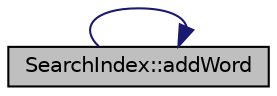digraph "SearchIndex::addWord"
{
 // LATEX_PDF_SIZE
  edge [fontname="Helvetica",fontsize="10",labelfontname="Helvetica",labelfontsize="10"];
  node [fontname="Helvetica",fontsize="10",shape=record];
  rankdir="LR";
  Node1 [label="SearchIndex::addWord",height=0.2,width=0.4,color="black", fillcolor="grey75", style="filled", fontcolor="black",tooltip=" "];
  Node1 -> Node1 [color="midnightblue",fontsize="10",style="solid"];
}
